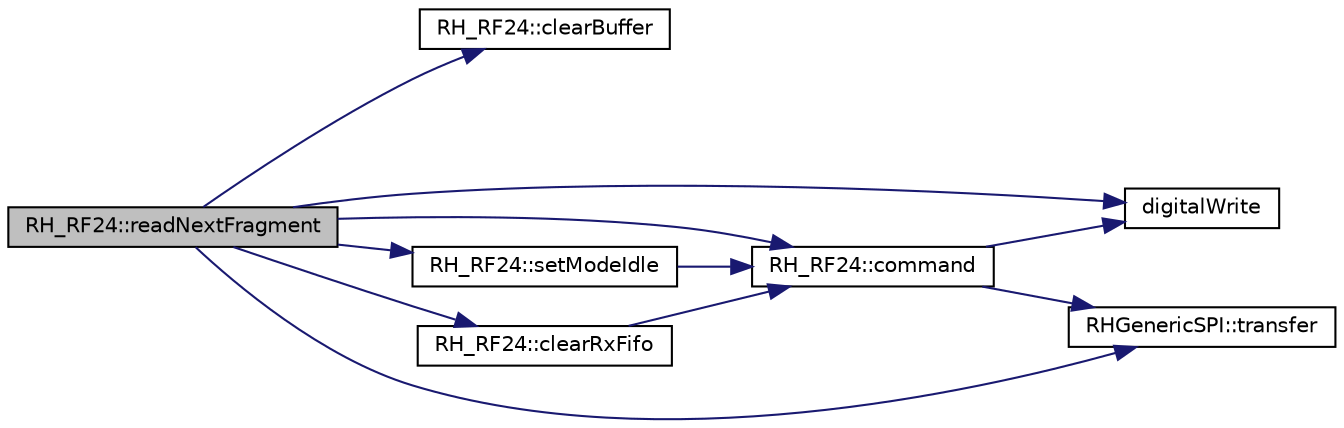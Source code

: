 digraph "RH_RF24::readNextFragment"
{
 // LATEX_PDF_SIZE
  edge [fontname="Helvetica",fontsize="10",labelfontname="Helvetica",labelfontsize="10"];
  node [fontname="Helvetica",fontsize="10",shape=record];
  rankdir="LR";
  Node1 [label="RH_RF24::readNextFragment",height=0.2,width=0.4,color="black", fillcolor="grey75", style="filled", fontcolor="black",tooltip=" "];
  Node1 -> Node2 [color="midnightblue",fontsize="10",style="solid",fontname="Helvetica"];
  Node2 [label="RH_RF24::clearBuffer",height=0.2,width=0.4,color="black", fillcolor="white", style="filled",URL="$class_r_h___r_f24.html#a87c64a058c663d9aaeddb72740466e7b",tooltip="Clears RH_RF24's internal TX and RX buffers and counters."];
  Node1 -> Node3 [color="midnightblue",fontsize="10",style="solid",fontname="Helvetica"];
  Node3 [label="RH_RF24::clearRxFifo",height=0.2,width=0.4,color="black", fillcolor="white", style="filled",URL="$class_r_h___r_f24.html#a094aa6d7c2dde3bd1ed33dfa15639014",tooltip=" "];
  Node3 -> Node4 [color="midnightblue",fontsize="10",style="solid",fontname="Helvetica"];
  Node4 [label="RH_RF24::command",height=0.2,width=0.4,color="black", fillcolor="white", style="filled",URL="$class_r_h___r_f24.html#ab5a2b39cc3a6350addb97327b6f8af33",tooltip=" "];
  Node4 -> Node5 [color="midnightblue",fontsize="10",style="solid",fontname="Helvetica"];
  Node5 [label="digitalWrite",height=0.2,width=0.4,color="black", fillcolor="white", style="filled",URL="$_ras_pi_8cpp.html#a21c224d04b05de3f68dce98958d02b7c",tooltip=" "];
  Node4 -> Node6 [color="midnightblue",fontsize="10",style="solid",fontname="Helvetica"];
  Node6 [label="RHGenericSPI::transfer",height=0.2,width=0.4,color="black", fillcolor="white", style="filled",URL="$class_r_h_generic_s_p_i.html#a14bc6f8954d9d68c0a56319444ffdd24",tooltip=" "];
  Node1 -> Node4 [color="midnightblue",fontsize="10",style="solid",fontname="Helvetica"];
  Node1 -> Node5 [color="midnightblue",fontsize="10",style="solid",fontname="Helvetica"];
  Node1 -> Node7 [color="midnightblue",fontsize="10",style="solid",fontname="Helvetica"];
  Node7 [label="RH_RF24::setModeIdle",height=0.2,width=0.4,color="black", fillcolor="white", style="filled",URL="$class_r_h___r_f24.html#a5a848fae609a7a0c9f27c257763aaba9",tooltip=" "];
  Node7 -> Node4 [color="midnightblue",fontsize="10",style="solid",fontname="Helvetica"];
  Node1 -> Node6 [color="midnightblue",fontsize="10",style="solid",fontname="Helvetica"];
}
